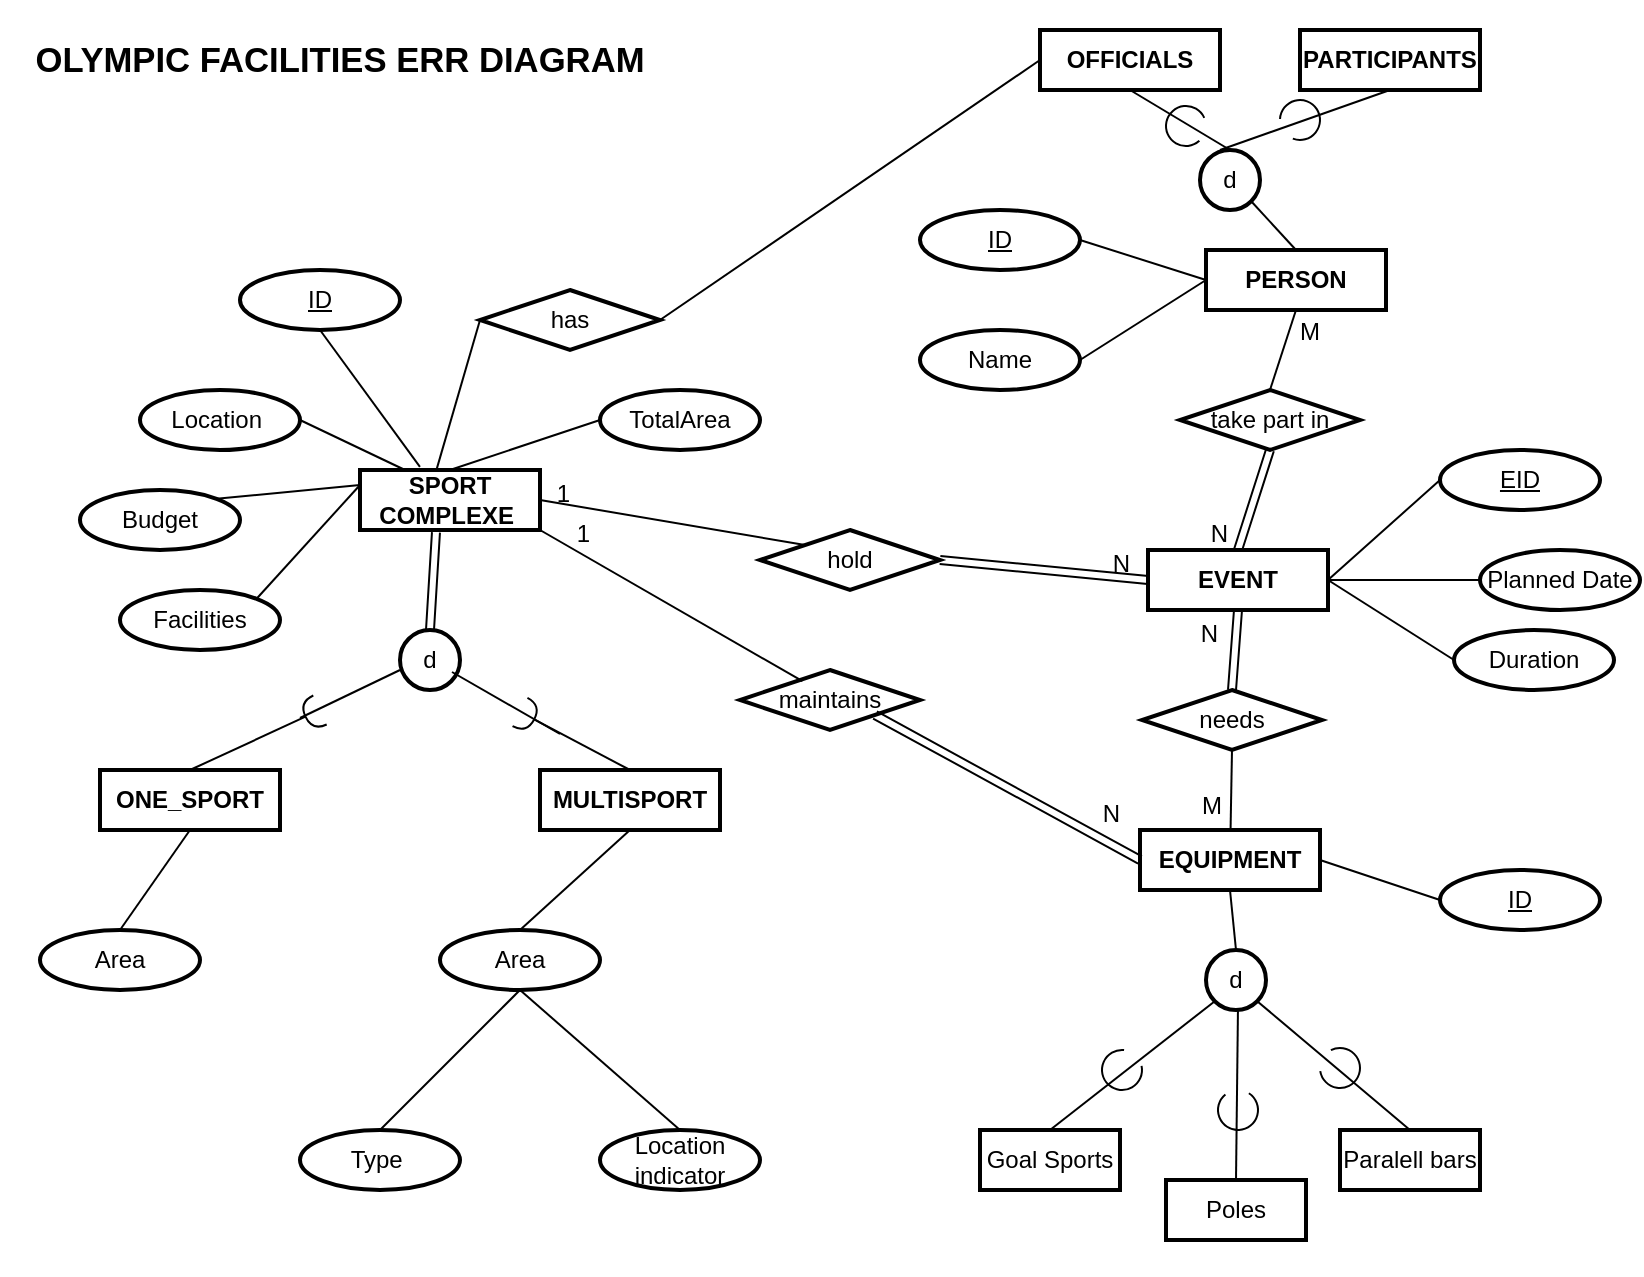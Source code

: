 <mxfile version="14.4.3" type="github">
  <diagram id="RbLjyeAD4zGmAkxlHviI" name="Page-1">
    <mxGraphModel dx="1038" dy="1725" grid="1" gridSize="10" guides="1" tooltips="1" connect="1" arrows="1" fold="1" page="1" pageScale="1" pageWidth="827" pageHeight="1169" math="0" shadow="0">
      <root>
        <mxCell id="0" />
        <mxCell id="1" parent="0" />
        <mxCell id="w1o4nE-uoXKEgXRbYHzc-1" value="&lt;b style=&quot;text-align: justify&quot;&gt;SPORT COMPLEXE&lt;/b&gt;&lt;span&gt;&amp;nbsp;&lt;/span&gt;&lt;b style=&quot;text-align: justify&quot;&gt;&lt;br&gt;&lt;/b&gt;" style="whiteSpace=wrap;html=1;align=center;strokeWidth=2;fontStyle=1" parent="1" vertex="1">
          <mxGeometry x="200" y="90" width="90" height="30" as="geometry" />
        </mxCell>
        <mxCell id="w1o4nE-uoXKEgXRbYHzc-2" value="ONE_SPORT" style="whiteSpace=wrap;html=1;align=center;strokeWidth=2;fontStyle=1" parent="1" vertex="1">
          <mxGeometry x="70" y="240" width="90" height="30" as="geometry" />
        </mxCell>
        <mxCell id="w1o4nE-uoXKEgXRbYHzc-3" value="MULTISPORT" style="whiteSpace=wrap;html=1;align=center;strokeWidth=2;fontStyle=1" parent="1" vertex="1">
          <mxGeometry x="290" y="240" width="90" height="30" as="geometry" />
        </mxCell>
        <mxCell id="w1o4nE-uoXKEgXRbYHzc-5" value="&lt;br&gt;&lt;br&gt;&lt;br&gt;&lt;span class=&quot;fontstyle0&quot;&gt;Location indicator&lt;/span&gt; &lt;br&gt;&lt;br style=&quot;font-style: normal ; font-variant: normal ; font-weight: normal ; letter-spacing: normal ; line-height: normal ; text-indent: 0px ; text-transform: none ; word-spacing: 0px&quot;&gt;&lt;br&gt;&lt;br&gt;" style="ellipse;whiteSpace=wrap;html=1;align=center;strokeWidth=2;" parent="1" vertex="1">
          <mxGeometry x="320" y="420" width="80" height="30" as="geometry" />
        </mxCell>
        <mxCell id="w1o4nE-uoXKEgXRbYHzc-6" value="&lt;br&gt;&lt;span class=&quot;fontstyle0&quot;&gt;Location&amp;nbsp;&lt;/span&gt;&lt;br&gt;&lt;br style=&quot;font-style: normal ; font-variant: normal ; font-weight: normal ; letter-spacing: normal ; line-height: normal ; text-indent: 0px ; text-transform: none ; word-spacing: 0px&quot;&gt;" style="ellipse;whiteSpace=wrap;html=1;align=center;strokeWidth=2;" parent="1" vertex="1">
          <mxGeometry x="90" y="50" width="80" height="30" as="geometry" />
        </mxCell>
        <mxCell id="w1o4nE-uoXKEgXRbYHzc-8" value="TotalArea" style="ellipse;whiteSpace=wrap;html=1;align=center;strokeWidth=2;" parent="1" vertex="1">
          <mxGeometry x="320" y="50" width="80" height="30" as="geometry" />
        </mxCell>
        <mxCell id="w1o4nE-uoXKEgXRbYHzc-9" value="EVENT" style="whiteSpace=wrap;html=1;align=center;strokeWidth=2;fontStyle=1" parent="1" vertex="1">
          <mxGeometry x="594" y="130" width="90" height="30" as="geometry" />
        </mxCell>
        <mxCell id="w1o4nE-uoXKEgXRbYHzc-10" value="Planned Date" style="ellipse;whiteSpace=wrap;html=1;align=center;strokeWidth=2;" parent="1" vertex="1">
          <mxGeometry x="760" y="130" width="80" height="30" as="geometry" />
        </mxCell>
        <mxCell id="w1o4nE-uoXKEgXRbYHzc-11" value="Duration" style="ellipse;whiteSpace=wrap;html=1;align=center;strokeWidth=2;" parent="1" vertex="1">
          <mxGeometry x="747" y="170" width="80" height="30" as="geometry" />
        </mxCell>
        <mxCell id="w1o4nE-uoXKEgXRbYHzc-14" value="EQUIPMENT" style="whiteSpace=wrap;html=1;align=center;strokeWidth=2;fontStyle=1" parent="1" vertex="1">
          <mxGeometry x="590" y="270" width="90" height="30" as="geometry" />
        </mxCell>
        <mxCell id="w1o4nE-uoXKEgXRbYHzc-19" value="Goal Sports" style="whiteSpace=wrap;html=1;align=center;strokeWidth=2;" parent="1" vertex="1">
          <mxGeometry x="510" y="420" width="70" height="30" as="geometry" />
        </mxCell>
        <mxCell id="w1o4nE-uoXKEgXRbYHzc-20" value="Paralell bars" style="whiteSpace=wrap;html=1;align=center;strokeWidth=2;" parent="1" vertex="1">
          <mxGeometry x="690" y="420" width="70" height="30" as="geometry" />
        </mxCell>
        <mxCell id="w1o4nE-uoXKEgXRbYHzc-21" value="Poles" style="whiteSpace=wrap;html=1;align=center;strokeWidth=2;" parent="1" vertex="1">
          <mxGeometry x="603" y="445" width="70" height="30" as="geometry" />
        </mxCell>
        <mxCell id="w1o4nE-uoXKEgXRbYHzc-23" value="Type&amp;nbsp;" style="ellipse;whiteSpace=wrap;html=1;align=center;strokeWidth=2;" parent="1" vertex="1">
          <mxGeometry x="170" y="420" width="80" height="30" as="geometry" />
        </mxCell>
        <mxCell id="w1o4nE-uoXKEgXRbYHzc-26" value="OFFICIALS" style="whiteSpace=wrap;html=1;align=center;strokeWidth=2;fontStyle=1" parent="1" vertex="1">
          <mxGeometry x="540" y="-130" width="90" height="30" as="geometry" />
        </mxCell>
        <mxCell id="w1o4nE-uoXKEgXRbYHzc-27" value="" style="endArrow=none;html=1;rounded=0;entryX=1;entryY=0.5;entryDx=0;entryDy=0;exitX=0.25;exitY=0;exitDx=0;exitDy=0;" parent="1" source="w1o4nE-uoXKEgXRbYHzc-1" target="w1o4nE-uoXKEgXRbYHzc-6" edge="1">
          <mxGeometry relative="1" as="geometry">
            <mxPoint x="330" y="210" as="sourcePoint" />
            <mxPoint x="490" y="210" as="targetPoint" />
          </mxGeometry>
        </mxCell>
        <mxCell id="w1o4nE-uoXKEgXRbYHzc-29" value="" style="endArrow=none;html=1;rounded=0;entryX=0.5;entryY=0;entryDx=0;entryDy=0;exitX=0;exitY=0.5;exitDx=0;exitDy=0;" parent="1" source="w1o4nE-uoXKEgXRbYHzc-8" target="w1o4nE-uoXKEgXRbYHzc-1" edge="1">
          <mxGeometry relative="1" as="geometry">
            <mxPoint x="241.59" y="100.81" as="sourcePoint" />
            <mxPoint x="200" y="40" as="targetPoint" />
          </mxGeometry>
        </mxCell>
        <mxCell id="w1o4nE-uoXKEgXRbYHzc-39" value="" style="endArrow=none;html=1;rounded=0;entryX=0.5;entryY=1;entryDx=0;entryDy=0;exitX=0.5;exitY=0;exitDx=0;exitDy=0;" parent="1" source="ttCvUygym4jiZelkRWhz-47" target="w1o4nE-uoXKEgXRbYHzc-3" edge="1">
          <mxGeometry relative="1" as="geometry">
            <mxPoint x="279" y="320" as="sourcePoint" />
            <mxPoint x="255.65" y="205.65" as="targetPoint" />
          </mxGeometry>
        </mxCell>
        <mxCell id="w1o4nE-uoXKEgXRbYHzc-41" value="" style="endArrow=none;html=1;rounded=0;entryX=0.5;entryY=1;entryDx=0;entryDy=0;exitX=0.5;exitY=0;exitDx=0;exitDy=0;" parent="1" source="w1o4nE-uoXKEgXRbYHzc-23" target="ttCvUygym4jiZelkRWhz-47" edge="1">
          <mxGeometry relative="1" as="geometry">
            <mxPoint x="424" y="330" as="sourcePoint" />
            <mxPoint x="279" y="350" as="targetPoint" />
          </mxGeometry>
        </mxCell>
        <mxCell id="w1o4nE-uoXKEgXRbYHzc-42" value="" style="endArrow=none;html=1;rounded=0;exitX=0.5;exitY=0;exitDx=0;exitDy=0;entryX=0.5;entryY=1;entryDx=0;entryDy=0;" parent="1" source="w1o4nE-uoXKEgXRbYHzc-5" target="ttCvUygym4jiZelkRWhz-47" edge="1">
          <mxGeometry relative="1" as="geometry">
            <mxPoint x="220" y="430" as="sourcePoint" />
            <mxPoint x="280" y="350" as="targetPoint" />
          </mxGeometry>
        </mxCell>
        <mxCell id="w1o4nE-uoXKEgXRbYHzc-44" value="" style="endArrow=none;html=1;rounded=0;entryX=1;entryY=1;entryDx=0;entryDy=0;exitX=0.5;exitY=0;exitDx=0;exitDy=0;" parent="1" source="w1o4nE-uoXKEgXRbYHzc-20" target="w1o4nE-uoXKEgXRbYHzc-73" edge="1">
          <mxGeometry relative="1" as="geometry">
            <mxPoint x="740" y="445" as="sourcePoint" />
            <mxPoint x="650.65" y="400.65" as="targetPoint" />
          </mxGeometry>
        </mxCell>
        <mxCell id="w1o4nE-uoXKEgXRbYHzc-45" value="" style="endArrow=none;html=1;rounded=0;exitX=0.5;exitY=0;exitDx=0;exitDy=0;entryX=0;entryY=1;entryDx=0;entryDy=0;" parent="1" source="w1o4nE-uoXKEgXRbYHzc-19" target="w1o4nE-uoXKEgXRbYHzc-73" edge="1">
          <mxGeometry relative="1" as="geometry">
            <mxPoint x="520" y="445" as="sourcePoint" />
            <mxPoint x="629" y="390" as="targetPoint" />
          </mxGeometry>
        </mxCell>
        <mxCell id="w1o4nE-uoXKEgXRbYHzc-46" value="" style="endArrow=none;html=1;rounded=0;entryX=0.533;entryY=0.967;entryDx=0;entryDy=0;exitX=0.5;exitY=0;exitDx=0;exitDy=0;entryPerimeter=0;" parent="1" source="w1o4nE-uoXKEgXRbYHzc-21" target="w1o4nE-uoXKEgXRbYHzc-73" edge="1">
          <mxGeometry relative="1" as="geometry">
            <mxPoint x="758" y="475" as="sourcePoint" />
            <mxPoint x="640" y="405" as="targetPoint" />
          </mxGeometry>
        </mxCell>
        <mxCell id="w1o4nE-uoXKEgXRbYHzc-47" value="" style="endArrow=none;html=1;rounded=0;entryX=0.5;entryY=1;entryDx=0;entryDy=0;exitX=0.5;exitY=0;exitDx=0;exitDy=0;exitPerimeter=0;" parent="1" source="w1o4nE-uoXKEgXRbYHzc-73" target="w1o4nE-uoXKEgXRbYHzc-14" edge="1">
          <mxGeometry relative="1" as="geometry">
            <mxPoint x="640" y="375" as="sourcePoint" />
            <mxPoint x="650" y="415" as="targetPoint" />
          </mxGeometry>
        </mxCell>
        <mxCell id="w1o4nE-uoXKEgXRbYHzc-49" value="" style="endArrow=none;html=1;rounded=0;entryX=0;entryY=0.5;entryDx=0;entryDy=0;exitX=1;exitY=0.5;exitDx=0;exitDy=0;" parent="1" source="w1o4nE-uoXKEgXRbYHzc-9" target="w1o4nE-uoXKEgXRbYHzc-10" edge="1">
          <mxGeometry relative="1" as="geometry">
            <mxPoint x="680" y="105" as="sourcePoint" />
            <mxPoint x="885.2" y="120" as="targetPoint" />
          </mxGeometry>
        </mxCell>
        <mxCell id="w1o4nE-uoXKEgXRbYHzc-50" value="" style="endArrow=none;html=1;rounded=0;entryX=0;entryY=0.5;entryDx=0;entryDy=0;exitX=1;exitY=0.5;exitDx=0;exitDy=0;" parent="1" source="w1o4nE-uoXKEgXRbYHzc-9" target="w1o4nE-uoXKEgXRbYHzc-11" edge="1">
          <mxGeometry relative="1" as="geometry">
            <mxPoint x="680" y="105" as="sourcePoint" />
            <mxPoint x="655.2" y="40" as="targetPoint" />
          </mxGeometry>
        </mxCell>
        <mxCell id="w1o4nE-uoXKEgXRbYHzc-54" value="Budget" style="ellipse;whiteSpace=wrap;html=1;align=center;strokeWidth=2;" parent="1" vertex="1">
          <mxGeometry x="60" y="100" width="80" height="30" as="geometry" />
        </mxCell>
        <mxCell id="w1o4nE-uoXKEgXRbYHzc-55" value="Facilities" style="ellipse;whiteSpace=wrap;html=1;align=center;strokeWidth=2;" parent="1" vertex="1">
          <mxGeometry x="80" y="150" width="80" height="30" as="geometry" />
        </mxCell>
        <mxCell id="w1o4nE-uoXKEgXRbYHzc-56" value="" style="endArrow=none;html=1;rounded=0;exitX=1;exitY=0;exitDx=0;exitDy=0;entryX=0;entryY=0.25;entryDx=0;entryDy=0;" parent="1" source="w1o4nE-uoXKEgXRbYHzc-55" target="w1o4nE-uoXKEgXRbYHzc-1" edge="1">
          <mxGeometry relative="1" as="geometry">
            <mxPoint x="315" y="80" as="sourcePoint" />
            <mxPoint x="200" y="100" as="targetPoint" />
          </mxGeometry>
        </mxCell>
        <mxCell id="w1o4nE-uoXKEgXRbYHzc-59" value="" style="endArrow=none;html=1;rounded=0;entryX=0;entryY=0.25;entryDx=0;entryDy=0;exitX=1;exitY=0;exitDx=0;exitDy=0;" parent="1" source="w1o4nE-uoXKEgXRbYHzc-54" target="w1o4nE-uoXKEgXRbYHzc-1" edge="1">
          <mxGeometry relative="1" as="geometry">
            <mxPoint x="140" y="170" as="sourcePoint" />
            <mxPoint x="85" y="100" as="targetPoint" />
          </mxGeometry>
        </mxCell>
        <mxCell id="w1o4nE-uoXKEgXRbYHzc-62" value="has" style="shape=rhombus;perimeter=rhombusPerimeter;whiteSpace=wrap;html=1;align=center;strokeWidth=2;" parent="1" vertex="1">
          <mxGeometry x="260" width="90" height="30" as="geometry" />
        </mxCell>
        <mxCell id="w1o4nE-uoXKEgXRbYHzc-63" value="needs" style="shape=rhombus;perimeter=rhombusPerimeter;whiteSpace=wrap;html=1;align=center;strokeWidth=2;" parent="1" vertex="1">
          <mxGeometry x="591" y="200" width="90" height="30" as="geometry" />
        </mxCell>
        <mxCell id="w1o4nE-uoXKEgXRbYHzc-65" value="" style="endArrow=none;html=1;rounded=0;entryX=0.5;entryY=1;entryDx=0;entryDy=0;" parent="1" source="w1o4nE-uoXKEgXRbYHzc-14" target="w1o4nE-uoXKEgXRbYHzc-63" edge="1">
          <mxGeometry relative="1" as="geometry">
            <mxPoint x="645" y="170" as="sourcePoint" />
            <mxPoint x="645" y="130" as="targetPoint" />
          </mxGeometry>
        </mxCell>
        <mxCell id="w1o4nE-uoXKEgXRbYHzc-66" value="" style="endArrow=none;html=1;rounded=0;entryX=1;entryY=0.5;entryDx=0;entryDy=0;exitX=0;exitY=0.5;exitDx=0;exitDy=0;" parent="1" source="w1o4nE-uoXKEgXRbYHzc-26" target="w1o4nE-uoXKEgXRbYHzc-62" edge="1">
          <mxGeometry relative="1" as="geometry">
            <mxPoint x="645" y="170" as="sourcePoint" />
            <mxPoint x="645" y="130" as="targetPoint" />
          </mxGeometry>
        </mxCell>
        <mxCell id="w1o4nE-uoXKEgXRbYHzc-68" value="" style="endArrow=none;html=1;rounded=0;exitX=0.422;exitY=0.027;exitDx=0;exitDy=0;exitPerimeter=0;" parent="1" source="w1o4nE-uoXKEgXRbYHzc-1" edge="1">
          <mxGeometry relative="1" as="geometry">
            <mxPoint x="360" y="-25" as="sourcePoint" />
            <mxPoint x="260" y="15" as="targetPoint" />
          </mxGeometry>
        </mxCell>
        <mxCell id="w1o4nE-uoXKEgXRbYHzc-72" value="d" style="ellipse;whiteSpace=wrap;html=1;aspect=fixed;strokeWidth=2;" parent="1" vertex="1">
          <mxGeometry x="220" y="170" width="30" height="30" as="geometry" />
        </mxCell>
        <mxCell id="w1o4nE-uoXKEgXRbYHzc-74" value="take part in" style="shape=rhombus;perimeter=rhombusPerimeter;whiteSpace=wrap;html=1;align=center;strokeWidth=2;" parent="1" vertex="1">
          <mxGeometry x="610" y="50" width="90" height="30" as="geometry" />
        </mxCell>
        <mxCell id="w1o4nE-uoXKEgXRbYHzc-76" value="" style="endArrow=none;html=1;rounded=0;exitX=0.5;exitY=0;exitDx=0;exitDy=0;entryX=0.5;entryY=1;entryDx=0;entryDy=0;" parent="1" source="w1o4nE-uoXKEgXRbYHzc-74" target="ttCvUygym4jiZelkRWhz-28" edge="1">
          <mxGeometry relative="1" as="geometry">
            <mxPoint x="685" y="30" as="sourcePoint" />
            <mxPoint x="570" y="20" as="targetPoint" />
          </mxGeometry>
        </mxCell>
        <mxCell id="w1o4nE-uoXKEgXRbYHzc-88" value="maintains" style="shape=rhombus;perimeter=rhombusPerimeter;whiteSpace=wrap;html=1;align=center;strokeWidth=2;" parent="1" vertex="1">
          <mxGeometry x="390" y="190" width="90" height="30" as="geometry" />
        </mxCell>
        <mxCell id="w1o4nE-uoXKEgXRbYHzc-89" value="hold" style="shape=rhombus;perimeter=rhombusPerimeter;whiteSpace=wrap;html=1;align=center;strokeWidth=2;" parent="1" vertex="1">
          <mxGeometry x="400" y="120" width="90" height="30" as="geometry" />
        </mxCell>
        <mxCell id="w1o4nE-uoXKEgXRbYHzc-90" value="" style="endArrow=none;html=1;rounded=0;entryX=1;entryY=1;entryDx=0;entryDy=0;exitX=0.347;exitY=0.187;exitDx=0;exitDy=0;exitPerimeter=0;" parent="1" source="w1o4nE-uoXKEgXRbYHzc-88" target="w1o4nE-uoXKEgXRbYHzc-1" edge="1">
          <mxGeometry relative="1" as="geometry">
            <mxPoint x="509.5" y="42.5" as="sourcePoint" />
            <mxPoint x="470" as="targetPoint" />
          </mxGeometry>
        </mxCell>
        <mxCell id="w1o4nE-uoXKEgXRbYHzc-93" value="" style="endArrow=none;html=1;rounded=0;entryX=1;entryY=0.5;entryDx=0;entryDy=0;exitX=0;exitY=0;exitDx=0;exitDy=0;" parent="1" source="w1o4nE-uoXKEgXRbYHzc-89" target="w1o4nE-uoXKEgXRbYHzc-1" edge="1">
          <mxGeometry relative="1" as="geometry">
            <mxPoint x="600" y="185" as="sourcePoint" />
            <mxPoint x="520" y="115" as="targetPoint" />
          </mxGeometry>
        </mxCell>
        <mxCell id="ttCvUygym4jiZelkRWhz-13" value="" style="rounded=0;orthogonalLoop=1;jettySize=auto;html=1;endArrow=none;endFill=0;" parent="1" edge="1">
          <mxGeometry relative="1" as="geometry">
            <mxPoint x="170" y="214" as="sourcePoint" />
            <mxPoint x="220" y="190" as="targetPoint" />
          </mxGeometry>
        </mxCell>
        <mxCell id="ttCvUygym4jiZelkRWhz-14" value="" style="rounded=0;orthogonalLoop=1;jettySize=auto;html=1;endArrow=halfCircle;endFill=0;endSize=6;strokeWidth=1;exitX=0.5;exitY=0;exitDx=0;exitDy=0;" parent="1" source="w1o4nE-uoXKEgXRbYHzc-2" edge="1">
          <mxGeometry relative="1" as="geometry">
            <mxPoint x="430" y="165" as="sourcePoint" />
            <mxPoint x="180" y="210" as="targetPoint" />
          </mxGeometry>
        </mxCell>
        <mxCell id="ttCvUygym4jiZelkRWhz-16" value="" style="rounded=0;orthogonalLoop=1;jettySize=auto;html=1;endArrow=none;endFill=0;" parent="1" edge="1">
          <mxGeometry relative="1" as="geometry">
            <mxPoint x="246" y="191" as="sourcePoint" />
            <mxPoint x="300" y="222" as="targetPoint" />
          </mxGeometry>
        </mxCell>
        <mxCell id="ttCvUygym4jiZelkRWhz-17" value="" style="rounded=0;orthogonalLoop=1;jettySize=auto;html=1;endArrow=halfCircle;endFill=0;endSize=6;strokeWidth=1;" parent="1" edge="1">
          <mxGeometry relative="1" as="geometry">
            <mxPoint x="335" y="240" as="sourcePoint" />
            <mxPoint x="280" y="211" as="targetPoint" />
          </mxGeometry>
        </mxCell>
        <mxCell id="w1o4nE-uoXKEgXRbYHzc-73" value="d" style="ellipse;whiteSpace=wrap;html=1;aspect=fixed;strokeWidth=2;" parent="1" vertex="1">
          <mxGeometry x="623" y="330" width="30" height="30" as="geometry" />
        </mxCell>
        <mxCell id="ttCvUygym4jiZelkRWhz-22" value="" style="verticalLabelPosition=bottom;verticalAlign=top;html=1;shape=mxgraph.basic.arc;startAngle=0.3;endAngle=0.1;rotation=-75;" parent="1" vertex="1">
          <mxGeometry x="629" y="400" width="20" height="20" as="geometry" />
        </mxCell>
        <mxCell id="ttCvUygym4jiZelkRWhz-24" value="" style="verticalLabelPosition=bottom;verticalAlign=top;html=1;shape=mxgraph.basic.arc;startAngle=0.3;endAngle=0.1;rotation=-135;" parent="1" vertex="1">
          <mxGeometry x="680" y="379" width="20" height="20" as="geometry" />
        </mxCell>
        <mxCell id="ttCvUygym4jiZelkRWhz-25" value="" style="verticalLabelPosition=bottom;verticalAlign=top;html=1;shape=mxgraph.basic.arc;startAngle=0.3;endAngle=0.1;rotation=-30;" parent="1" vertex="1">
          <mxGeometry x="571" y="380" width="20" height="20" as="geometry" />
        </mxCell>
        <mxCell id="ttCvUygym4jiZelkRWhz-27" value="PARTICIPANTS" style="whiteSpace=wrap;html=1;align=center;strokeWidth=2;fontStyle=1" parent="1" vertex="1">
          <mxGeometry x="670" y="-130" width="90" height="30" as="geometry" />
        </mxCell>
        <mxCell id="ttCvUygym4jiZelkRWhz-28" value="PERSON" style="whiteSpace=wrap;html=1;align=center;strokeWidth=2;fontStyle=1" parent="1" vertex="1">
          <mxGeometry x="623" y="-20" width="90" height="30" as="geometry" />
        </mxCell>
        <mxCell id="ttCvUygym4jiZelkRWhz-29" value="" style="endArrow=none;html=1;rounded=0;entryX=0.5;entryY=0;entryDx=0;entryDy=0;exitX=1;exitY=1;exitDx=0;exitDy=0;" parent="1" source="ttCvUygym4jiZelkRWhz-34" target="ttCvUygym4jiZelkRWhz-28" edge="1">
          <mxGeometry relative="1" as="geometry">
            <mxPoint x="630" y="-40" as="sourcePoint" />
            <mxPoint x="534" y="-65" as="targetPoint" />
          </mxGeometry>
        </mxCell>
        <mxCell id="ttCvUygym4jiZelkRWhz-30" value="" style="rounded=0;orthogonalLoop=1;jettySize=auto;html=1;endArrow=none;endFill=0;exitX=0.5;exitY=0;exitDx=0;exitDy=0;entryX=0.5;entryY=1;entryDx=0;entryDy=0;" parent="1" source="ttCvUygym4jiZelkRWhz-34" target="w1o4nE-uoXKEgXRbYHzc-26" edge="1">
          <mxGeometry relative="1" as="geometry">
            <mxPoint x="630" y="-60" as="sourcePoint" />
            <mxPoint x="600" y="-90" as="targetPoint" />
          </mxGeometry>
        </mxCell>
        <mxCell id="ttCvUygym4jiZelkRWhz-34" value="d" style="ellipse;whiteSpace=wrap;html=1;aspect=fixed;strokeWidth=2;" parent="1" vertex="1">
          <mxGeometry x="620" y="-70" width="30" height="30" as="geometry" />
        </mxCell>
        <mxCell id="ttCvUygym4jiZelkRWhz-35" value="" style="rounded=0;orthogonalLoop=1;jettySize=auto;html=1;endArrow=none;endFill=0;exitX=0.5;exitY=1;exitDx=0;exitDy=0;" parent="1" source="ttCvUygym4jiZelkRWhz-27" edge="1">
          <mxGeometry relative="1" as="geometry">
            <mxPoint x="634.393" y="-55.607" as="sourcePoint" />
            <mxPoint x="630" y="-70" as="targetPoint" />
          </mxGeometry>
        </mxCell>
        <mxCell id="ttCvUygym4jiZelkRWhz-38" value="" style="verticalLabelPosition=bottom;verticalAlign=top;html=1;shape=mxgraph.basic.arc;startAngle=0.3;endAngle=0.1;rotation=30;" parent="1" vertex="1">
          <mxGeometry x="603" y="-92" width="20" height="20" as="geometry" />
        </mxCell>
        <mxCell id="ttCvUygym4jiZelkRWhz-39" value="" style="verticalLabelPosition=bottom;verticalAlign=top;html=1;shape=mxgraph.basic.arc;startAngle=0.3;endAngle=0.1;rotation=-195;" parent="1" vertex="1">
          <mxGeometry x="660" y="-95" width="20" height="20" as="geometry" />
        </mxCell>
        <mxCell id="ttCvUygym4jiZelkRWhz-42" value="&lt;u&gt;EID&lt;/u&gt;" style="ellipse;whiteSpace=wrap;html=1;align=center;strokeWidth=2;" parent="1" vertex="1">
          <mxGeometry x="740" y="80" width="80" height="30" as="geometry" />
        </mxCell>
        <mxCell id="ttCvUygym4jiZelkRWhz-43" value="" style="endArrow=none;html=1;rounded=0;entryX=0;entryY=0.5;entryDx=0;entryDy=0;exitX=1;exitY=0.5;exitDx=0;exitDy=0;" parent="1" source="w1o4nE-uoXKEgXRbYHzc-9" target="ttCvUygym4jiZelkRWhz-42" edge="1">
          <mxGeometry relative="1" as="geometry">
            <mxPoint x="690" y="122.5" as="sourcePoint" />
            <mxPoint x="750" y="125" as="targetPoint" />
          </mxGeometry>
        </mxCell>
        <mxCell id="ttCvUygym4jiZelkRWhz-44" value="&lt;u&gt;ID&lt;/u&gt;" style="ellipse;whiteSpace=wrap;html=1;align=center;strokeWidth=2;" parent="1" vertex="1">
          <mxGeometry x="740" y="290" width="80" height="30" as="geometry" />
        </mxCell>
        <mxCell id="ttCvUygym4jiZelkRWhz-45" value="" style="endArrow=none;html=1;rounded=0;entryX=0;entryY=0.5;entryDx=0;entryDy=0;exitX=1;exitY=0.5;exitDx=0;exitDy=0;" parent="1" source="w1o4nE-uoXKEgXRbYHzc-14" target="ttCvUygym4jiZelkRWhz-44" edge="1">
          <mxGeometry relative="1" as="geometry">
            <mxPoint x="690" y="115" as="sourcePoint" />
            <mxPoint x="740" y="65" as="targetPoint" />
          </mxGeometry>
        </mxCell>
        <mxCell id="ttCvUygym4jiZelkRWhz-47" value="Area" style="ellipse;whiteSpace=wrap;html=1;align=center;strokeWidth=2;" parent="1" vertex="1">
          <mxGeometry x="240" y="320" width="80" height="30" as="geometry" />
        </mxCell>
        <mxCell id="ttCvUygym4jiZelkRWhz-48" value="Area" style="ellipse;whiteSpace=wrap;html=1;align=center;strokeWidth=2;" parent="1" vertex="1">
          <mxGeometry x="40" y="320" width="80" height="30" as="geometry" />
        </mxCell>
        <mxCell id="ttCvUygym4jiZelkRWhz-49" value="" style="endArrow=none;html=1;rounded=0;entryX=0.5;entryY=1;entryDx=0;entryDy=0;exitX=0.5;exitY=0;exitDx=0;exitDy=0;" parent="1" source="ttCvUygym4jiZelkRWhz-48" target="w1o4nE-uoXKEgXRbYHzc-2" edge="1">
          <mxGeometry relative="1" as="geometry">
            <mxPoint x="289" y="330" as="sourcePoint" />
            <mxPoint x="345" y="280" as="targetPoint" />
          </mxGeometry>
        </mxCell>
        <mxCell id="ttCvUygym4jiZelkRWhz-50" value="&lt;u&gt;ID&lt;/u&gt;" style="ellipse;whiteSpace=wrap;html=1;align=center;strokeWidth=2;" parent="1" vertex="1">
          <mxGeometry x="480" y="-40" width="80" height="30" as="geometry" />
        </mxCell>
        <mxCell id="ttCvUygym4jiZelkRWhz-51" value="Name" style="ellipse;whiteSpace=wrap;html=1;align=center;strokeWidth=2;" parent="1" vertex="1">
          <mxGeometry x="480" y="20" width="80" height="30" as="geometry" />
        </mxCell>
        <mxCell id="ttCvUygym4jiZelkRWhz-52" value="" style="endArrow=none;html=1;rounded=0;entryX=0;entryY=0.5;entryDx=0;entryDy=0;exitX=1;exitY=0.5;exitDx=0;exitDy=0;" parent="1" source="ttCvUygym4jiZelkRWhz-50" target="ttCvUygym4jiZelkRWhz-28" edge="1">
          <mxGeometry relative="1" as="geometry">
            <mxPoint x="690" y="115" as="sourcePoint" />
            <mxPoint x="740" y="65" as="targetPoint" />
          </mxGeometry>
        </mxCell>
        <mxCell id="ttCvUygym4jiZelkRWhz-55" value="" style="endArrow=none;html=1;rounded=0;entryX=0;entryY=0.5;entryDx=0;entryDy=0;exitX=1;exitY=0.5;exitDx=0;exitDy=0;" parent="1" source="ttCvUygym4jiZelkRWhz-51" target="ttCvUygym4jiZelkRWhz-28" edge="1">
          <mxGeometry relative="1" as="geometry">
            <mxPoint x="570" y="-15" as="sourcePoint" />
            <mxPoint x="633" y="5" as="targetPoint" />
          </mxGeometry>
        </mxCell>
        <mxCell id="ttCvUygym4jiZelkRWhz-56" value="&lt;u&gt;ID&lt;/u&gt;" style="ellipse;whiteSpace=wrap;html=1;align=center;strokeWidth=2;" parent="1" vertex="1">
          <mxGeometry x="140" y="-10" width="80" height="30" as="geometry" />
        </mxCell>
        <mxCell id="ttCvUygym4jiZelkRWhz-57" value="" style="endArrow=none;html=1;rounded=0;exitX=0.333;exitY=-0.053;exitDx=0;exitDy=0;exitPerimeter=0;entryX=0.5;entryY=1;entryDx=0;entryDy=0;" parent="1" source="w1o4nE-uoXKEgXRbYHzc-1" target="ttCvUygym4jiZelkRWhz-56" edge="1">
          <mxGeometry relative="1" as="geometry">
            <mxPoint x="247.98" y="100.81" as="sourcePoint" />
            <mxPoint x="270" y="25" as="targetPoint" />
          </mxGeometry>
        </mxCell>
        <mxCell id="ttCvUygym4jiZelkRWhz-58" value="" style="shape=link;html=1;rounded=0;exitX=0.5;exitY=0;exitDx=0;exitDy=0;entryX=0.422;entryY=1.04;entryDx=0;entryDy=0;entryPerimeter=0;" parent="1" source="w1o4nE-uoXKEgXRbYHzc-72" target="w1o4nE-uoXKEgXRbYHzc-1" edge="1">
          <mxGeometry relative="1" as="geometry">
            <mxPoint x="330" y="130" as="sourcePoint" />
            <mxPoint x="238" y="130" as="targetPoint" />
          </mxGeometry>
        </mxCell>
        <mxCell id="ttCvUygym4jiZelkRWhz-61" value="" style="shape=link;html=1;rounded=0;entryX=0.5;entryY=1;entryDx=0;entryDy=0;exitX=0.5;exitY=0;exitDx=0;exitDy=0;" parent="1" source="w1o4nE-uoXKEgXRbYHzc-63" target="w1o4nE-uoXKEgXRbYHzc-9" edge="1">
          <mxGeometry relative="1" as="geometry">
            <mxPoint x="330" y="220" as="sourcePoint" />
            <mxPoint x="490" y="220" as="targetPoint" />
          </mxGeometry>
        </mxCell>
        <mxCell id="ttCvUygym4jiZelkRWhz-62" value="N" style="resizable=0;html=1;align=right;verticalAlign=bottom;" parent="ttCvUygym4jiZelkRWhz-61" connectable="0" vertex="1">
          <mxGeometry x="1" relative="1" as="geometry">
            <mxPoint x="-9.99" y="19.89" as="offset" />
          </mxGeometry>
        </mxCell>
        <mxCell id="ttCvUygym4jiZelkRWhz-63" value="M" style="resizable=0;html=1;align=right;verticalAlign=bottom;" parent="1" connectable="0" vertex="1">
          <mxGeometry x="639.002" y="190.002" as="geometry">
            <mxPoint x="-8" y="76" as="offset" />
          </mxGeometry>
        </mxCell>
        <mxCell id="ttCvUygym4jiZelkRWhz-68" value="" style="shape=link;html=1;rounded=0;entryX=0.5;entryY=0;entryDx=0;entryDy=0;exitX=0.5;exitY=1;exitDx=0;exitDy=0;" parent="1" source="w1o4nE-uoXKEgXRbYHzc-74" target="w1o4nE-uoXKEgXRbYHzc-9" edge="1">
          <mxGeometry relative="1" as="geometry">
            <mxPoint x="330" y="220" as="sourcePoint" />
            <mxPoint x="670" y="100" as="targetPoint" />
          </mxGeometry>
        </mxCell>
        <mxCell id="ttCvUygym4jiZelkRWhz-69" value="N" style="resizable=0;html=1;align=right;verticalAlign=bottom;" parent="ttCvUygym4jiZelkRWhz-68" connectable="0" vertex="1">
          <mxGeometry x="1" relative="1" as="geometry">
            <mxPoint x="-4.15" y="0.47" as="offset" />
          </mxGeometry>
        </mxCell>
        <mxCell id="ttCvUygym4jiZelkRWhz-70" value="M" style="resizable=0;html=1;align=right;verticalAlign=bottom;" parent="1" connectable="0" vertex="1">
          <mxGeometry x="680.002" y="29.996" as="geometry" />
        </mxCell>
        <mxCell id="ttCvUygym4jiZelkRWhz-71" value="" style="shape=link;html=1;rounded=0;exitX=1;exitY=0.5;exitDx=0;exitDy=0;entryX=0;entryY=0.5;entryDx=0;entryDy=0;" parent="1" source="w1o4nE-uoXKEgXRbYHzc-89" target="w1o4nE-uoXKEgXRbYHzc-9" edge="1">
          <mxGeometry relative="1" as="geometry">
            <mxPoint x="330" y="220" as="sourcePoint" />
            <mxPoint x="590" y="150" as="targetPoint" />
          </mxGeometry>
        </mxCell>
        <mxCell id="ttCvUygym4jiZelkRWhz-72" value="N" style="resizable=0;html=1;align=right;verticalAlign=bottom;" parent="ttCvUygym4jiZelkRWhz-71" connectable="0" vertex="1">
          <mxGeometry x="1" relative="1" as="geometry">
            <mxPoint x="-8.52" y="0.05" as="offset" />
          </mxGeometry>
        </mxCell>
        <mxCell id="ttCvUygym4jiZelkRWhz-73" value="1" style="resizable=0;html=1;align=right;verticalAlign=bottom;" parent="1" connectable="0" vertex="1">
          <mxGeometry x="305.003" y="110.004" as="geometry" />
        </mxCell>
        <mxCell id="ttCvUygym4jiZelkRWhz-74" value="" style="shape=link;html=1;rounded=0;exitX=1;exitY=1;exitDx=0;exitDy=0;entryX=0;entryY=0.5;entryDx=0;entryDy=0;" parent="1" source="w1o4nE-uoXKEgXRbYHzc-88" target="w1o4nE-uoXKEgXRbYHzc-14" edge="1">
          <mxGeometry relative="1" as="geometry">
            <mxPoint x="500" y="145" as="sourcePoint" />
            <mxPoint x="604" y="155" as="targetPoint" />
          </mxGeometry>
        </mxCell>
        <mxCell id="ttCvUygym4jiZelkRWhz-75" value="N" style="resizable=0;html=1;align=right;verticalAlign=bottom;" parent="ttCvUygym4jiZelkRWhz-74" connectable="0" vertex="1">
          <mxGeometry x="1" relative="1" as="geometry">
            <mxPoint x="-8.97" y="-14.98" as="offset" />
          </mxGeometry>
        </mxCell>
        <mxCell id="ttCvUygym4jiZelkRWhz-76" value="1" style="resizable=0;html=1;align=right;verticalAlign=bottom;" parent="1" connectable="0" vertex="1">
          <mxGeometry x="315.003" y="130.004" as="geometry" />
        </mxCell>
        <mxCell id="ttCvUygym4jiZelkRWhz-77" value="&lt;b style=&quot;text-align: justify&quot;&gt;&lt;span style=&quot;font-size: 13.0pt ; line-height: 130%&quot;&gt;OLYMPIC FACILITIES ERR DIAGRAM&lt;/span&gt;&lt;/b&gt;" style="text;html=1;strokeColor=none;fillColor=none;align=center;verticalAlign=middle;whiteSpace=wrap;rounded=0;" parent="1" vertex="1">
          <mxGeometry x="20" y="-145" width="340" height="60" as="geometry" />
        </mxCell>
      </root>
    </mxGraphModel>
  </diagram>
</mxfile>
